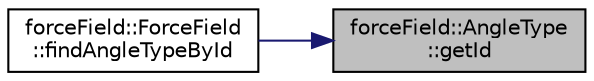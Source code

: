 digraph "forceField::AngleType::getId"
{
 // LATEX_PDF_SIZE
  edge [fontname="Helvetica",fontsize="10",labelfontname="Helvetica",labelfontsize="10"];
  node [fontname="Helvetica",fontsize="10",shape=record];
  rankdir="RL";
  Node1 [label="forceField::AngleType\l::getId",height=0.2,width=0.4,color="black", fillcolor="grey75", style="filled", fontcolor="black",tooltip=" "];
  Node1 -> Node2 [dir="back",color="midnightblue",fontsize="10",style="solid",fontname="Helvetica"];
  Node2 [label="forceField::ForceField\l::findAngleTypeById",height=0.2,width=0.4,color="black", fillcolor="white", style="filled",URL="$classforceField_1_1ForceField.html#a36b5f60ec73d95ac564784c2c2d30aec",tooltip="find angle type by id"];
}
